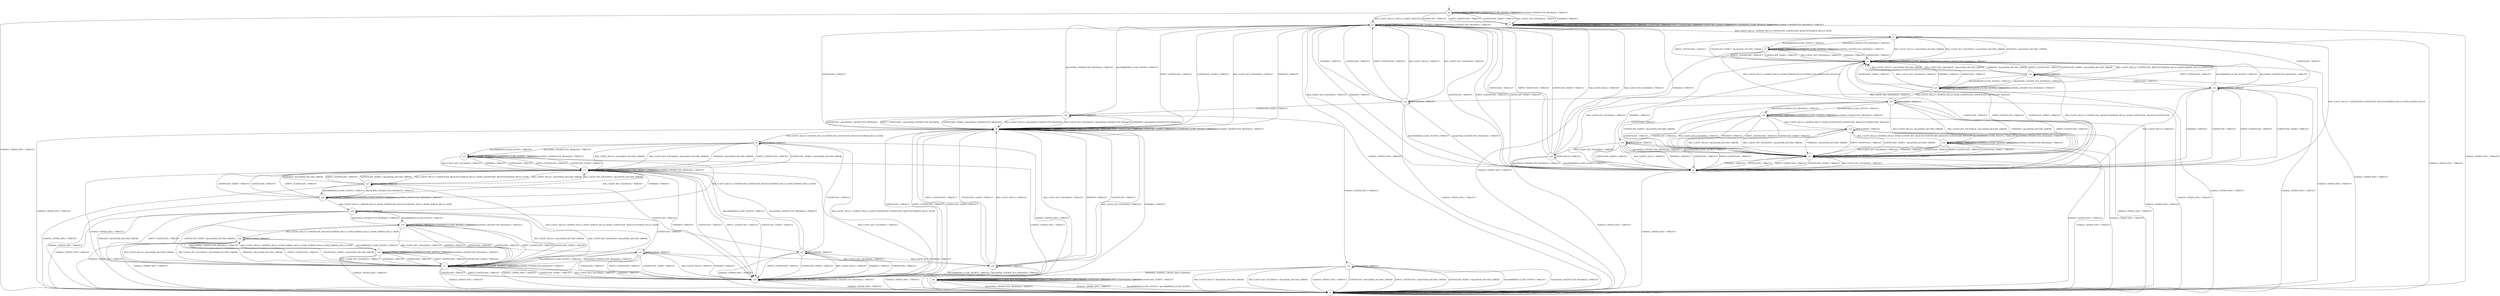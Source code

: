 digraph g {
__start0 [label="" shape="none"];

	s0 [shape="circle" label="s0"];
	s1 [shape="circle" label="s1"];
	s2 [shape="circle" label="s2"];
	s3 [shape="circle" label="s3"];
	s4 [shape="circle" label="s4"];
	s5 [shape="circle" label="s5"];
	s6 [shape="circle" label="s6"];
	s7 [shape="circle" label="s7"];
	s8 [shape="circle" label="s8"];
	s9 [shape="circle" label="s9"];
	s10 [shape="circle" label="s10"];
	s11 [shape="circle" label="s11"];
	s12 [shape="circle" label="s12"];
	s13 [shape="circle" label="s13"];
	s14 [shape="circle" label="s14"];
	s15 [shape="circle" label="s15"];
	s16 [shape="circle" label="s16"];
	s17 [shape="circle" label="s17"];
	s18 [shape="circle" label="s18"];
	s19 [shape="circle" label="s19"];
	s20 [shape="circle" label="s20"];
	s21 [shape="circle" label="s21"];
	s22 [shape="circle" label="s22"];
	s23 [shape="circle" label="s23"];
	s24 [shape="circle" label="s24"];
	s25 [shape="circle" label="s25"];
	s26 [shape="circle" label="s26"];
	s27 [shape="circle" label="s27"];
	s28 [shape="circle" label="s28"];
	s29 [shape="circle" label="s29"];
	s30 [shape="circle" label="s30"];
	s31 [shape="circle" label="s31"];
	s32 [shape="circle" label="s32"];
	s33 [shape="circle" label="s33"];
	s34 [shape="circle" label="s34"];
	s35 [shape="circle" label="s35"];
	s36 [shape="circle" label="s36"];
	s0 -> s2 [label="RSA_CLIENT_HELLO / HELLO_VERIFY_REQUEST"];
	s0 -> s7 [label="RSA_CLIENT_KEY_EXCHANGE / TIMEOUT"];
	s0 -> s1 [label="CHANGE_CIPHER_SPEC / TIMEOUT"];
	s0 -> s7 [label="FINISHED / TIMEOUT"];
	s0 -> s0 [label="APPLICATION / TIMEOUT"];
	s0 -> s7 [label="CERTIFICATE / TIMEOUT"];
	s0 -> s7 [label="EMPTY_CERTIFICATE / TIMEOUT"];
	s0 -> s7 [label="CERTIFICATE_VERIFY / TIMEOUT"];
	s0 -> s0 [label="Alert(WARNING,CLOSE_NOTIFY) / TIMEOUT"];
	s0 -> s0 [label="Alert(FATAL,UNEXPECTED_MESSAGE) / TIMEOUT"];
	s1 -> s1 [label="RSA_CLIENT_HELLO / TIMEOUT"];
	s1 -> s1 [label="RSA_CLIENT_KEY_EXCHANGE / TIMEOUT"];
	s1 -> s1 [label="CHANGE_CIPHER_SPEC / TIMEOUT"];
	s1 -> s1 [label="FINISHED / TIMEOUT"];
	s1 -> s1 [label="APPLICATION / TIMEOUT"];
	s1 -> s1 [label="CERTIFICATE / TIMEOUT"];
	s1 -> s1 [label="EMPTY_CERTIFICATE / TIMEOUT"];
	s1 -> s1 [label="CERTIFICATE_VERIFY / TIMEOUT"];
	s1 -> s1 [label="Alert(WARNING,CLOSE_NOTIFY) / TIMEOUT"];
	s1 -> s1 [label="Alert(FATAL,UNEXPECTED_MESSAGE) / TIMEOUT"];
	s2 -> s3 [label="RSA_CLIENT_HELLO / SERVER_HELLO,CERTIFICATE,CERTIFICATE_REQUEST,SERVER_HELLO_DONE"];
	s2 -> s8 [label="RSA_CLIENT_KEY_EXCHANGE / TIMEOUT"];
	s2 -> s1 [label="CHANGE_CIPHER_SPEC / TIMEOUT"];
	s2 -> s8 [label="FINISHED / TIMEOUT"];
	s2 -> s2 [label="APPLICATION / TIMEOUT"];
	s2 -> s8 [label="CERTIFICATE / TIMEOUT"];
	s2 -> s8 [label="EMPTY_CERTIFICATE / TIMEOUT"];
	s2 -> s8 [label="CERTIFICATE_VERIFY / TIMEOUT"];
	s2 -> s2 [label="Alert(WARNING,CLOSE_NOTIFY) / TIMEOUT"];
	s2 -> s2 [label="Alert(FATAL,UNEXPECTED_MESSAGE) / TIMEOUT"];
	s3 -> s4 [label="RSA_CLIENT_HELLO / Alert(FATAL,DECODE_ERROR)"];
	s3 -> s4 [label="RSA_CLIENT_KEY_EXCHANGE / Alert(FATAL,DECODE_ERROR)"];
	s3 -> s1 [label="CHANGE_CIPHER_SPEC / TIMEOUT"];
	s3 -> s4 [label="FINISHED / Alert(FATAL,DECODE_ERROR)"];
	s3 -> s3 [label="APPLICATION / TIMEOUT"];
	s3 -> s22 [label="CERTIFICATE / TIMEOUT"];
	s3 -> s4 [label="EMPTY_CERTIFICATE / TIMEOUT"];
	s3 -> s4 [label="CERTIFICATE_VERIFY / Alert(FATAL,DECODE_ERROR)"];
	s3 -> s5 [label="Alert(WARNING,CLOSE_NOTIFY) / TIMEOUT"];
	s3 -> s5 [label="Alert(FATAL,UNEXPECTED_MESSAGE) / TIMEOUT"];
	s4 -> s30 [label="RSA_CLIENT_HELLO / CERTIFICATE_REQUEST,SERVER_HELLO_DONE,SERVER_HELLO,CERTIFICATE"];
	s4 -> s6 [label="RSA_CLIENT_KEY_EXCHANGE / TIMEOUT"];
	s4 -> s1 [label="CHANGE_CIPHER_SPEC / TIMEOUT"];
	s4 -> s6 [label="FINISHED / TIMEOUT"];
	s4 -> s4 [label="APPLICATION / TIMEOUT"];
	s4 -> s6 [label="CERTIFICATE / TIMEOUT"];
	s4 -> s6 [label="EMPTY_CERTIFICATE / TIMEOUT"];
	s4 -> s6 [label="CERTIFICATE_VERIFY / TIMEOUT"];
	s4 -> s4 [label="Alert(WARNING,CLOSE_NOTIFY) / TIMEOUT"];
	s4 -> s4 [label="Alert(FATAL,UNEXPECTED_MESSAGE) / TIMEOUT"];
	s5 -> s10 [label="RSA_CLIENT_HELLO / SERVER_HELLO_DONE,SERVER_HELLO,CERTIFICATE,CERTIFICATE_REQUEST"];
	s5 -> s4 [label="RSA_CLIENT_KEY_EXCHANGE / TIMEOUT"];
	s5 -> s1 [label="CHANGE_CIPHER_SPEC / TIMEOUT"];
	s5 -> s4 [label="FINISHED / TIMEOUT"];
	s5 -> s5 [label="APPLICATION / TIMEOUT"];
	s5 -> s4 [label="CERTIFICATE / TIMEOUT"];
	s5 -> s4 [label="EMPTY_CERTIFICATE / TIMEOUT"];
	s5 -> s4 [label="CERTIFICATE_VERIFY / TIMEOUT"];
	s5 -> s5 [label="Alert(WARNING,CLOSE_NOTIFY) / TIMEOUT"];
	s5 -> s5 [label="Alert(FATAL,UNEXPECTED_MESSAGE) / TIMEOUT"];
	s6 -> s3 [label="RSA_CLIENT_HELLO / CERTIFICATE,CERTIFICATE_REQUEST,SERVER_HELLO_DONE,SERVER_HELLO"];
	s6 -> s2 [label="RSA_CLIENT_KEY_EXCHANGE / TIMEOUT"];
	s6 -> s1 [label="CHANGE_CIPHER_SPEC / TIMEOUT"];
	s6 -> s2 [label="FINISHED / TIMEOUT"];
	s6 -> s6 [label="APPLICATION / TIMEOUT"];
	s6 -> s2 [label="CERTIFICATE / TIMEOUT"];
	s6 -> s2 [label="EMPTY_CERTIFICATE / TIMEOUT"];
	s6 -> s2 [label="CERTIFICATE_VERIFY / TIMEOUT"];
	s6 -> s6 [label="Alert(WARNING,CLOSE_NOTIFY) / TIMEOUT"];
	s6 -> s6 [label="Alert(FATAL,UNEXPECTED_MESSAGE) / TIMEOUT"];
	s7 -> s7 [label="RSA_CLIENT_HELLO / HELLO_VERIFY_REQUEST"];
	s7 -> s7 [label="RSA_CLIENT_KEY_EXCHANGE / TIMEOUT"];
	s7 -> s1 [label="CHANGE_CIPHER_SPEC / TIMEOUT"];
	s7 -> s7 [label="FINISHED / TIMEOUT"];
	s7 -> s7 [label="APPLICATION / TIMEOUT"];
	s7 -> s7 [label="CERTIFICATE / TIMEOUT"];
	s7 -> s7 [label="EMPTY_CERTIFICATE / TIMEOUT"];
	s7 -> s7 [label="CERTIFICATE_VERIFY / TIMEOUT"];
	s7 -> s7 [label="Alert(WARNING,CLOSE_NOTIFY) / TIMEOUT"];
	s7 -> s7 [label="Alert(FATAL,UNEXPECTED_MESSAGE) / TIMEOUT"];
	s8 -> s9 [label="RSA_CLIENT_HELLO / SERVER_HELLO,CERTIFICATE,CERTIFICATE_REQUEST,SERVER_HELLO_DONE"];
	s8 -> s8 [label="RSA_CLIENT_KEY_EXCHANGE / TIMEOUT"];
	s8 -> s1 [label="CHANGE_CIPHER_SPEC / TIMEOUT"];
	s8 -> s8 [label="FINISHED / TIMEOUT"];
	s8 -> s8 [label="APPLICATION / TIMEOUT"];
	s8 -> s8 [label="CERTIFICATE / TIMEOUT"];
	s8 -> s8 [label="EMPTY_CERTIFICATE / TIMEOUT"];
	s8 -> s8 [label="CERTIFICATE_VERIFY / TIMEOUT"];
	s8 -> s8 [label="Alert(WARNING,CLOSE_NOTIFY) / TIMEOUT"];
	s8 -> s8 [label="Alert(FATAL,UNEXPECTED_MESSAGE) / TIMEOUT"];
	s9 -> s11 [label="RSA_CLIENT_HELLO / Alert(FATAL,DECODE_ERROR)"];
	s9 -> s11 [label="RSA_CLIENT_KEY_EXCHANGE / Alert(FATAL,DECODE_ERROR)"];
	s9 -> s1 [label="CHANGE_CIPHER_SPEC / TIMEOUT"];
	s9 -> s11 [label="FINISHED / Alert(FATAL,DECODE_ERROR)"];
	s9 -> s9 [label="APPLICATION / TIMEOUT"];
	s9 -> s21 [label="CERTIFICATE / TIMEOUT"];
	s9 -> s11 [label="EMPTY_CERTIFICATE / TIMEOUT"];
	s9 -> s11 [label="CERTIFICATE_VERIFY / Alert(FATAL,DECODE_ERROR)"];
	s9 -> s12 [label="Alert(WARNING,CLOSE_NOTIFY) / TIMEOUT"];
	s9 -> s12 [label="Alert(FATAL,UNEXPECTED_MESSAGE) / TIMEOUT"];
	s10 -> s13 [label="RSA_CLIENT_HELLO / Alert(FATAL,DECODE_ERROR)"];
	s10 -> s13 [label="RSA_CLIENT_KEY_EXCHANGE / Alert(FATAL,DECODE_ERROR)"];
	s10 -> s1 [label="CHANGE_CIPHER_SPEC / TIMEOUT"];
	s10 -> s13 [label="FINISHED / Alert(FATAL,DECODE_ERROR)"];
	s10 -> s10 [label="APPLICATION / TIMEOUT"];
	s10 -> s19 [label="CERTIFICATE / TIMEOUT"];
	s10 -> s13 [label="EMPTY_CERTIFICATE / TIMEOUT"];
	s10 -> s13 [label="CERTIFICATE_VERIFY / Alert(FATAL,DECODE_ERROR)"];
	s10 -> s14 [label="Alert(WARNING,CLOSE_NOTIFY) / TIMEOUT"];
	s10 -> s14 [label="Alert(FATAL,UNEXPECTED_MESSAGE) / TIMEOUT"];
	s11 -> s27 [label="RSA_CLIENT_HELLO / CERTIFICATE_REQUEST,SERVER_HELLO_DONE,CERTIFICATE_REQUEST,SERVER_HELLO_DONE"];
	s11 -> s15 [label="RSA_CLIENT_KEY_EXCHANGE / TIMEOUT"];
	s11 -> s1 [label="CHANGE_CIPHER_SPEC / TIMEOUT"];
	s11 -> s15 [label="FINISHED / TIMEOUT"];
	s11 -> s11 [label="APPLICATION / TIMEOUT"];
	s11 -> s15 [label="CERTIFICATE / TIMEOUT"];
	s11 -> s15 [label="EMPTY_CERTIFICATE / TIMEOUT"];
	s11 -> s15 [label="CERTIFICATE_VERIFY / TIMEOUT"];
	s11 -> s11 [label="Alert(WARNING,CLOSE_NOTIFY) / TIMEOUT"];
	s11 -> s11 [label="Alert(FATAL,UNEXPECTED_MESSAGE) / TIMEOUT"];
	s12 -> s16 [label="RSA_CLIENT_HELLO / CERTIFICATE,CERTIFICATE_REQUEST,SERVER_HELLO_DONE,SERVER_HELLO_DONE"];
	s12 -> s11 [label="RSA_CLIENT_KEY_EXCHANGE / TIMEOUT"];
	s12 -> s1 [label="CHANGE_CIPHER_SPEC / TIMEOUT"];
	s12 -> s11 [label="FINISHED / TIMEOUT"];
	s12 -> s12 [label="APPLICATION / TIMEOUT"];
	s12 -> s11 [label="CERTIFICATE / TIMEOUT"];
	s12 -> s11 [label="EMPTY_CERTIFICATE / TIMEOUT"];
	s12 -> s11 [label="CERTIFICATE_VERIFY / TIMEOUT"];
	s12 -> s12 [label="Alert(WARNING,CLOSE_NOTIFY) / TIMEOUT"];
	s12 -> s12 [label="Alert(FATAL,UNEXPECTED_MESSAGE) / TIMEOUT"];
	s13 -> s30 [label="RSA_CLIENT_HELLO / CERTIFICATE_REQUEST,SERVER_HELLO_DONE,CERTIFICATE_REQUEST,CERTIFICATE"];
	s13 -> s6 [label="RSA_CLIENT_KEY_EXCHANGE / TIMEOUT"];
	s13 -> s1 [label="CHANGE_CIPHER_SPEC / TIMEOUT"];
	s13 -> s6 [label="FINISHED / TIMEOUT"];
	s13 -> s13 [label="APPLICATION / TIMEOUT"];
	s13 -> s6 [label="CERTIFICATE / TIMEOUT"];
	s13 -> s6 [label="EMPTY_CERTIFICATE / TIMEOUT"];
	s13 -> s6 [label="CERTIFICATE_VERIFY / TIMEOUT"];
	s13 -> s13 [label="Alert(WARNING,CLOSE_NOTIFY) / TIMEOUT"];
	s13 -> s13 [label="Alert(FATAL,UNEXPECTED_MESSAGE) / TIMEOUT"];
	s14 -> s33 [label="RSA_CLIENT_HELLO / SERVER_HELLO_DONE,CERTIFICATE,CERTIFICATE_REQUEST,CERTIFICATE_REQUEST"];
	s14 -> s13 [label="RSA_CLIENT_KEY_EXCHANGE / TIMEOUT"];
	s14 -> s1 [label="CHANGE_CIPHER_SPEC / TIMEOUT"];
	s14 -> s13 [label="FINISHED / TIMEOUT"];
	s14 -> s14 [label="APPLICATION / TIMEOUT"];
	s14 -> s13 [label="CERTIFICATE / TIMEOUT"];
	s14 -> s13 [label="EMPTY_CERTIFICATE / TIMEOUT"];
	s14 -> s13 [label="CERTIFICATE_VERIFY / TIMEOUT"];
	s14 -> s14 [label="Alert(WARNING,CLOSE_NOTIFY) / TIMEOUT"];
	s14 -> s14 [label="Alert(FATAL,UNEXPECTED_MESSAGE) / TIMEOUT"];
	s15 -> s9 [label="RSA_CLIENT_HELLO / SERVER_HELLO_DONE,CERTIFICATE,CERTIFICATE_REQUEST,SERVER_HELLO_DONE"];
	s15 -> s8 [label="RSA_CLIENT_KEY_EXCHANGE / TIMEOUT"];
	s15 -> s1 [label="CHANGE_CIPHER_SPEC / TIMEOUT"];
	s15 -> s8 [label="FINISHED / TIMEOUT"];
	s15 -> s15 [label="APPLICATION / TIMEOUT"];
	s15 -> s8 [label="CERTIFICATE / TIMEOUT"];
	s15 -> s8 [label="EMPTY_CERTIFICATE / TIMEOUT"];
	s15 -> s8 [label="CERTIFICATE_VERIFY / TIMEOUT"];
	s15 -> s15 [label="Alert(WARNING,CLOSE_NOTIFY) / TIMEOUT"];
	s15 -> s15 [label="Alert(FATAL,UNEXPECTED_MESSAGE) / TIMEOUT"];
	s16 -> s17 [label="RSA_CLIENT_HELLO / Alert(FATAL,DECODE_ERROR)"];
	s16 -> s17 [label="RSA_CLIENT_KEY_EXCHANGE / Alert(FATAL,DECODE_ERROR)"];
	s16 -> s1 [label="CHANGE_CIPHER_SPEC / TIMEOUT"];
	s16 -> s17 [label="FINISHED / Alert(FATAL,DECODE_ERROR)"];
	s16 -> s16 [label="APPLICATION / TIMEOUT"];
	s16 -> s32 [label="CERTIFICATE / TIMEOUT"];
	s16 -> s17 [label="EMPTY_CERTIFICATE / TIMEOUT"];
	s16 -> s17 [label="CERTIFICATE_VERIFY / Alert(FATAL,DECODE_ERROR)"];
	s16 -> s18 [label="Alert(WARNING,CLOSE_NOTIFY) / TIMEOUT"];
	s16 -> s18 [label="Alert(FATAL,UNEXPECTED_MESSAGE) / TIMEOUT"];
	s17 -> s27 [label="RSA_CLIENT_HELLO / SERVER_HELLO_DONE,SERVER_HELLO_DONE,CERTIFICATE_REQUEST,SERVER_HELLO_DONE"];
	s17 -> s15 [label="RSA_CLIENT_KEY_EXCHANGE / TIMEOUT"];
	s17 -> s1 [label="CHANGE_CIPHER_SPEC / TIMEOUT"];
	s17 -> s15 [label="FINISHED / TIMEOUT"];
	s17 -> s17 [label="APPLICATION / TIMEOUT"];
	s17 -> s15 [label="CERTIFICATE / TIMEOUT"];
	s17 -> s15 [label="EMPTY_CERTIFICATE / TIMEOUT"];
	s17 -> s15 [label="CERTIFICATE_VERIFY / TIMEOUT"];
	s17 -> s17 [label="Alert(WARNING,CLOSE_NOTIFY) / TIMEOUT"];
	s17 -> s17 [label="Alert(FATAL,UNEXPECTED_MESSAGE) / TIMEOUT"];
	s18 -> s35 [label="RSA_CLIENT_HELLO / CERTIFICATE_REQUEST,SERVER_HELLO_DONE,SERVER_HELLO_DONE,SERVER_HELLO_DONE"];
	s18 -> s17 [label="RSA_CLIENT_KEY_EXCHANGE / TIMEOUT"];
	s18 -> s1 [label="CHANGE_CIPHER_SPEC / TIMEOUT"];
	s18 -> s17 [label="FINISHED / TIMEOUT"];
	s18 -> s18 [label="APPLICATION / TIMEOUT"];
	s18 -> s17 [label="CERTIFICATE / TIMEOUT"];
	s18 -> s17 [label="EMPTY_CERTIFICATE / TIMEOUT"];
	s18 -> s17 [label="CERTIFICATE_VERIFY / TIMEOUT"];
	s18 -> s18 [label="Alert(WARNING,CLOSE_NOTIFY) / TIMEOUT"];
	s18 -> s18 [label="Alert(FATAL,UNEXPECTED_MESSAGE) / TIMEOUT"];
	s19 -> s6 [label="RSA_CLIENT_HELLO / TIMEOUT"];
	s19 -> s20 [label="RSA_CLIENT_KEY_EXCHANGE / TIMEOUT"];
	s19 -> s1 [label="CHANGE_CIPHER_SPEC / TIMEOUT"];
	s19 -> s6 [label="FINISHED / TIMEOUT"];
	s19 -> s19 [label="APPLICATION / TIMEOUT"];
	s19 -> s6 [label="CERTIFICATE / TIMEOUT"];
	s19 -> s6 [label="EMPTY_CERTIFICATE / TIMEOUT"];
	s19 -> s6 [label="CERTIFICATE_VERIFY / TIMEOUT"];
	s19 -> s13 [label="Alert(WARNING,CLOSE_NOTIFY) / TIMEOUT"];
	s19 -> s13 [label="Alert(FATAL,UNEXPECTED_MESSAGE) / TIMEOUT"];
	s20 -> s2 [label="RSA_CLIENT_HELLO / TIMEOUT"];
	s20 -> s2 [label="RSA_CLIENT_KEY_EXCHANGE / TIMEOUT"];
	s20 -> s1 [label="CHANGE_CIPHER_SPEC / TIMEOUT"];
	s20 -> s2 [label="FINISHED / TIMEOUT"];
	s20 -> s20 [label="APPLICATION / TIMEOUT"];
	s20 -> s2 [label="CERTIFICATE / TIMEOUT"];
	s20 -> s2 [label="EMPTY_CERTIFICATE / TIMEOUT"];
	s20 -> s2 [label="CERTIFICATE_VERIFY / TIMEOUT"];
	s20 -> s6 [label="Alert(WARNING,CLOSE_NOTIFY) / TIMEOUT"];
	s20 -> s6 [label="Alert(FATAL,UNEXPECTED_MESSAGE) / TIMEOUT"];
	s21 -> s15 [label="RSA_CLIENT_HELLO / TIMEOUT"];
	s21 -> s29 [label="RSA_CLIENT_KEY_EXCHANGE / TIMEOUT"];
	s21 -> s1 [label="CHANGE_CIPHER_SPEC / TIMEOUT"];
	s21 -> s15 [label="FINISHED / TIMEOUT"];
	s21 -> s21 [label="APPLICATION / TIMEOUT"];
	s21 -> s15 [label="CERTIFICATE / TIMEOUT"];
	s21 -> s15 [label="EMPTY_CERTIFICATE / TIMEOUT"];
	s21 -> s15 [label="CERTIFICATE_VERIFY / TIMEOUT"];
	s21 -> s11 [label="Alert(WARNING,CLOSE_NOTIFY) / TIMEOUT"];
	s21 -> s11 [label="Alert(FATAL,UNEXPECTED_MESSAGE) / TIMEOUT"];
	s22 -> s6 [label="RSA_CLIENT_HELLO / TIMEOUT"];
	s22 -> s23 [label="RSA_CLIENT_KEY_EXCHANGE / TIMEOUT"];
	s22 -> s1 [label="CHANGE_CIPHER_SPEC / TIMEOUT"];
	s22 -> s6 [label="FINISHED / TIMEOUT"];
	s22 -> s22 [label="APPLICATION / TIMEOUT"];
	s22 -> s6 [label="CERTIFICATE / TIMEOUT"];
	s22 -> s6 [label="EMPTY_CERTIFICATE / TIMEOUT"];
	s22 -> s6 [label="CERTIFICATE_VERIFY / TIMEOUT"];
	s22 -> s4 [label="Alert(WARNING,CLOSE_NOTIFY) / TIMEOUT"];
	s22 -> s4 [label="Alert(FATAL,UNEXPECTED_MESSAGE) / TIMEOUT"];
	s23 -> s2 [label="RSA_CLIENT_HELLO / TIMEOUT"];
	s23 -> s2 [label="RSA_CLIENT_KEY_EXCHANGE / TIMEOUT"];
	s23 -> s1 [label="CHANGE_CIPHER_SPEC / TIMEOUT"];
	s23 -> s2 [label="FINISHED / TIMEOUT"];
	s23 -> s23 [label="APPLICATION / TIMEOUT"];
	s23 -> s2 [label="CERTIFICATE / TIMEOUT"];
	s23 -> s2 [label="EMPTY_CERTIFICATE / TIMEOUT"];
	s23 -> s24 [label="CERTIFICATE_VERIFY / TIMEOUT"];
	s23 -> s6 [label="Alert(WARNING,CLOSE_NOTIFY) / TIMEOUT"];
	s23 -> s6 [label="Alert(FATAL,UNEXPECTED_MESSAGE) / TIMEOUT"];
	s24 -> s8 [label="RSA_CLIENT_HELLO / Alert(FATAL,UNEXPECTED_MESSAGE)"];
	s24 -> s8 [label="RSA_CLIENT_KEY_EXCHANGE / Alert(FATAL,UNEXPECTED_MESSAGE)"];
	s24 -> s25 [label="CHANGE_CIPHER_SPEC / TIMEOUT"];
	s24 -> s8 [label="FINISHED / Alert(FATAL,UNEXPECTED_MESSAGE)"];
	s24 -> s24 [label="APPLICATION / TIMEOUT"];
	s24 -> s8 [label="CERTIFICATE / Alert(FATAL,UNEXPECTED_MESSAGE)"];
	s24 -> s8 [label="EMPTY_CERTIFICATE / Alert(FATAL,UNEXPECTED_MESSAGE)"];
	s24 -> s8 [label="CERTIFICATE_VERIFY / Alert(FATAL,UNEXPECTED_MESSAGE)"];
	s24 -> s2 [label="Alert(WARNING,CLOSE_NOTIFY) / TIMEOUT"];
	s24 -> s2 [label="Alert(FATAL,UNEXPECTED_MESSAGE) / TIMEOUT"];
	s25 -> s1 [label="RSA_CLIENT_HELLO / Alert(FATAL,DECODE_ERROR)"];
	s25 -> s1 [label="RSA_CLIENT_KEY_EXCHANGE / Alert(FATAL,DECODE_ERROR)"];
	s25 -> s1 [label="CHANGE_CIPHER_SPEC / TIMEOUT"];
	s25 -> s26 [label="FINISHED / CHANGE_CIPHER_SPEC,FINISHED"];
	s25 -> s25 [label="APPLICATION / TIMEOUT"];
	s25 -> s1 [label="CERTIFICATE / Alert(FATAL,DECODE_ERROR)"];
	s25 -> s1 [label="EMPTY_CERTIFICATE / Alert(FATAL,DECODE_ERROR)"];
	s25 -> s1 [label="CERTIFICATE_VERIFY / Alert(FATAL,DECODE_ERROR)"];
	s25 -> s1 [label="Alert(WARNING,CLOSE_NOTIFY) / TIMEOUT"];
	s25 -> s1 [label="Alert(FATAL,UNEXPECTED_MESSAGE) / TIMEOUT"];
	s26 -> s26 [label="RSA_CLIENT_HELLO / Alert(WARNING,NO_RENEGOTIATION)"];
	s26 -> s26 [label="RSA_CLIENT_KEY_EXCHANGE / TIMEOUT"];
	s26 -> s1 [label="CHANGE_CIPHER_SPEC / TIMEOUT"];
	s26 -> s26 [label="FINISHED / TIMEOUT"];
	s26 -> s26 [label="APPLICATION / APPLICATION"];
	s26 -> s26 [label="CERTIFICATE / TIMEOUT"];
	s26 -> s26 [label="EMPTY_CERTIFICATE / TIMEOUT"];
	s26 -> s26 [label="CERTIFICATE_VERIFY / TIMEOUT"];
	s26 -> s1 [label="Alert(WARNING,CLOSE_NOTIFY) / Alert(WARNING,CLOSE_NOTIFY)"];
	s26 -> s1 [label="Alert(FATAL,UNEXPECTED_MESSAGE) / TIMEOUT"];
	s27 -> s11 [label="RSA_CLIENT_HELLO / Alert(FATAL,DECODE_ERROR)"];
	s27 -> s11 [label="RSA_CLIENT_KEY_EXCHANGE / Alert(FATAL,DECODE_ERROR)"];
	s27 -> s1 [label="CHANGE_CIPHER_SPEC / TIMEOUT"];
	s27 -> s11 [label="FINISHED / Alert(FATAL,DECODE_ERROR)"];
	s27 -> s27 [label="APPLICATION / TIMEOUT"];
	s27 -> s21 [label="CERTIFICATE / TIMEOUT"];
	s27 -> s11 [label="EMPTY_CERTIFICATE / TIMEOUT"];
	s27 -> s11 [label="CERTIFICATE_VERIFY / Alert(FATAL,DECODE_ERROR)"];
	s27 -> s28 [label="Alert(WARNING,CLOSE_NOTIFY) / TIMEOUT"];
	s27 -> s28 [label="Alert(FATAL,UNEXPECTED_MESSAGE) / TIMEOUT"];
	s28 -> s16 [label="RSA_CLIENT_HELLO / SERVER_HELLO_DONE,CERTIFICATE_REQUEST,SERVER_HELLO_DONE,SERVER_HELLO_DONE"];
	s28 -> s11 [label="RSA_CLIENT_KEY_EXCHANGE / TIMEOUT"];
	s28 -> s1 [label="CHANGE_CIPHER_SPEC / TIMEOUT"];
	s28 -> s11 [label="FINISHED / TIMEOUT"];
	s28 -> s28 [label="APPLICATION / TIMEOUT"];
	s28 -> s11 [label="CERTIFICATE / TIMEOUT"];
	s28 -> s11 [label="EMPTY_CERTIFICATE / TIMEOUT"];
	s28 -> s11 [label="CERTIFICATE_VERIFY / TIMEOUT"];
	s28 -> s28 [label="Alert(WARNING,CLOSE_NOTIFY) / TIMEOUT"];
	s28 -> s28 [label="Alert(FATAL,UNEXPECTED_MESSAGE) / TIMEOUT"];
	s29 -> s8 [label="RSA_CLIENT_HELLO / TIMEOUT"];
	s29 -> s8 [label="RSA_CLIENT_KEY_EXCHANGE / TIMEOUT"];
	s29 -> s1 [label="CHANGE_CIPHER_SPEC / TIMEOUT"];
	s29 -> s8 [label="FINISHED / TIMEOUT"];
	s29 -> s29 [label="APPLICATION / TIMEOUT"];
	s29 -> s8 [label="CERTIFICATE / TIMEOUT"];
	s29 -> s8 [label="EMPTY_CERTIFICATE / TIMEOUT"];
	s29 -> s8 [label="CERTIFICATE_VERIFY / TIMEOUT"];
	s29 -> s15 [label="Alert(WARNING,CLOSE_NOTIFY) / TIMEOUT"];
	s29 -> s15 [label="Alert(FATAL,UNEXPECTED_MESSAGE) / TIMEOUT"];
	s30 -> s4 [label="RSA_CLIENT_HELLO / Alert(FATAL,DECODE_ERROR)"];
	s30 -> s4 [label="RSA_CLIENT_KEY_EXCHANGE / Alert(FATAL,DECODE_ERROR)"];
	s30 -> s1 [label="CHANGE_CIPHER_SPEC / TIMEOUT"];
	s30 -> s4 [label="FINISHED / Alert(FATAL,DECODE_ERROR)"];
	s30 -> s30 [label="APPLICATION / TIMEOUT"];
	s30 -> s22 [label="CERTIFICATE / TIMEOUT"];
	s30 -> s4 [label="EMPTY_CERTIFICATE / TIMEOUT"];
	s30 -> s4 [label="CERTIFICATE_VERIFY / Alert(FATAL,DECODE_ERROR)"];
	s30 -> s31 [label="Alert(WARNING,CLOSE_NOTIFY) / TIMEOUT"];
	s30 -> s31 [label="Alert(FATAL,UNEXPECTED_MESSAGE) / TIMEOUT"];
	s31 -> s10 [label="RSA_CLIENT_HELLO / SERVER_HELLO_DONE,CERTIFICATE,CERTIFICATE,CERTIFICATE_REQUEST"];
	s31 -> s4 [label="RSA_CLIENT_KEY_EXCHANGE / TIMEOUT"];
	s31 -> s1 [label="CHANGE_CIPHER_SPEC / TIMEOUT"];
	s31 -> s4 [label="FINISHED / TIMEOUT"];
	s31 -> s31 [label="APPLICATION / TIMEOUT"];
	s31 -> s4 [label="CERTIFICATE / TIMEOUT"];
	s31 -> s4 [label="EMPTY_CERTIFICATE / TIMEOUT"];
	s31 -> s4 [label="CERTIFICATE_VERIFY / TIMEOUT"];
	s31 -> s31 [label="Alert(WARNING,CLOSE_NOTIFY) / TIMEOUT"];
	s31 -> s31 [label="Alert(FATAL,UNEXPECTED_MESSAGE) / TIMEOUT"];
	s32 -> s15 [label="RSA_CLIENT_HELLO / TIMEOUT"];
	s32 -> s29 [label="RSA_CLIENT_KEY_EXCHANGE / TIMEOUT"];
	s32 -> s1 [label="CHANGE_CIPHER_SPEC / TIMEOUT"];
	s32 -> s15 [label="FINISHED / TIMEOUT"];
	s32 -> s32 [label="APPLICATION / TIMEOUT"];
	s32 -> s15 [label="CERTIFICATE / TIMEOUT"];
	s32 -> s15 [label="EMPTY_CERTIFICATE / TIMEOUT"];
	s32 -> s15 [label="CERTIFICATE_VERIFY / TIMEOUT"];
	s32 -> s17 [label="Alert(WARNING,CLOSE_NOTIFY) / TIMEOUT"];
	s32 -> s17 [label="Alert(FATAL,UNEXPECTED_MESSAGE) / TIMEOUT"];
	s33 -> s13 [label="RSA_CLIENT_HELLO / Alert(FATAL,DECODE_ERROR)"];
	s33 -> s13 [label="RSA_CLIENT_KEY_EXCHANGE / Alert(FATAL,DECODE_ERROR)"];
	s33 -> s1 [label="CHANGE_CIPHER_SPEC / TIMEOUT"];
	s33 -> s13 [label="FINISHED / Alert(FATAL,DECODE_ERROR)"];
	s33 -> s33 [label="APPLICATION / TIMEOUT"];
	s33 -> s19 [label="CERTIFICATE / TIMEOUT"];
	s33 -> s13 [label="EMPTY_CERTIFICATE / TIMEOUT"];
	s33 -> s13 [label="CERTIFICATE_VERIFY / Alert(FATAL,DECODE_ERROR)"];
	s33 -> s34 [label="Alert(WARNING,CLOSE_NOTIFY) / TIMEOUT"];
	s33 -> s34 [label="Alert(FATAL,UNEXPECTED_MESSAGE) / TIMEOUT"];
	s34 -> s33 [label="RSA_CLIENT_HELLO / SERVER_HELLO_DONE,CERTIFICATE_REQUEST,CERTIFICATE_REQUEST,CERTIFICATE_REQUEST"];
	s34 -> s13 [label="RSA_CLIENT_KEY_EXCHANGE / TIMEOUT"];
	s34 -> s1 [label="CHANGE_CIPHER_SPEC / TIMEOUT"];
	s34 -> s13 [label="FINISHED / TIMEOUT"];
	s34 -> s34 [label="APPLICATION / TIMEOUT"];
	s34 -> s13 [label="CERTIFICATE / TIMEOUT"];
	s34 -> s13 [label="EMPTY_CERTIFICATE / TIMEOUT"];
	s34 -> s13 [label="CERTIFICATE_VERIFY / TIMEOUT"];
	s34 -> s34 [label="Alert(WARNING,CLOSE_NOTIFY) / TIMEOUT"];
	s34 -> s34 [label="Alert(FATAL,UNEXPECTED_MESSAGE) / TIMEOUT"];
	s35 -> s17 [label="RSA_CLIENT_HELLO / Alert(FATAL,DECODE_ERROR)"];
	s35 -> s17 [label="RSA_CLIENT_KEY_EXCHANGE / Alert(FATAL,DECODE_ERROR)"];
	s35 -> s1 [label="CHANGE_CIPHER_SPEC / TIMEOUT"];
	s35 -> s17 [label="FINISHED / Alert(FATAL,DECODE_ERROR)"];
	s35 -> s35 [label="APPLICATION / TIMEOUT"];
	s35 -> s32 [label="CERTIFICATE / TIMEOUT"];
	s35 -> s17 [label="EMPTY_CERTIFICATE / TIMEOUT"];
	s35 -> s17 [label="CERTIFICATE_VERIFY / Alert(FATAL,DECODE_ERROR)"];
	s35 -> s36 [label="Alert(WARNING,CLOSE_NOTIFY) / TIMEOUT"];
	s35 -> s36 [label="Alert(FATAL,UNEXPECTED_MESSAGE) / TIMEOUT"];
	s36 -> s35 [label="RSA_CLIENT_HELLO / SERVER_HELLO_DONE,SERVER_HELLO_DONE,SERVER_HELLO_DONE,SERVER_HELLO_DONE"];
	s36 -> s17 [label="RSA_CLIENT_KEY_EXCHANGE / TIMEOUT"];
	s36 -> s1 [label="CHANGE_CIPHER_SPEC / TIMEOUT"];
	s36 -> s17 [label="FINISHED / TIMEOUT"];
	s36 -> s36 [label="APPLICATION / TIMEOUT"];
	s36 -> s17 [label="CERTIFICATE / TIMEOUT"];
	s36 -> s17 [label="EMPTY_CERTIFICATE / TIMEOUT"];
	s36 -> s17 [label="CERTIFICATE_VERIFY / TIMEOUT"];
	s36 -> s36 [label="Alert(WARNING,CLOSE_NOTIFY) / TIMEOUT"];
	s36 -> s36 [label="Alert(FATAL,UNEXPECTED_MESSAGE) / TIMEOUT"];

__start0 -> s0;
}
